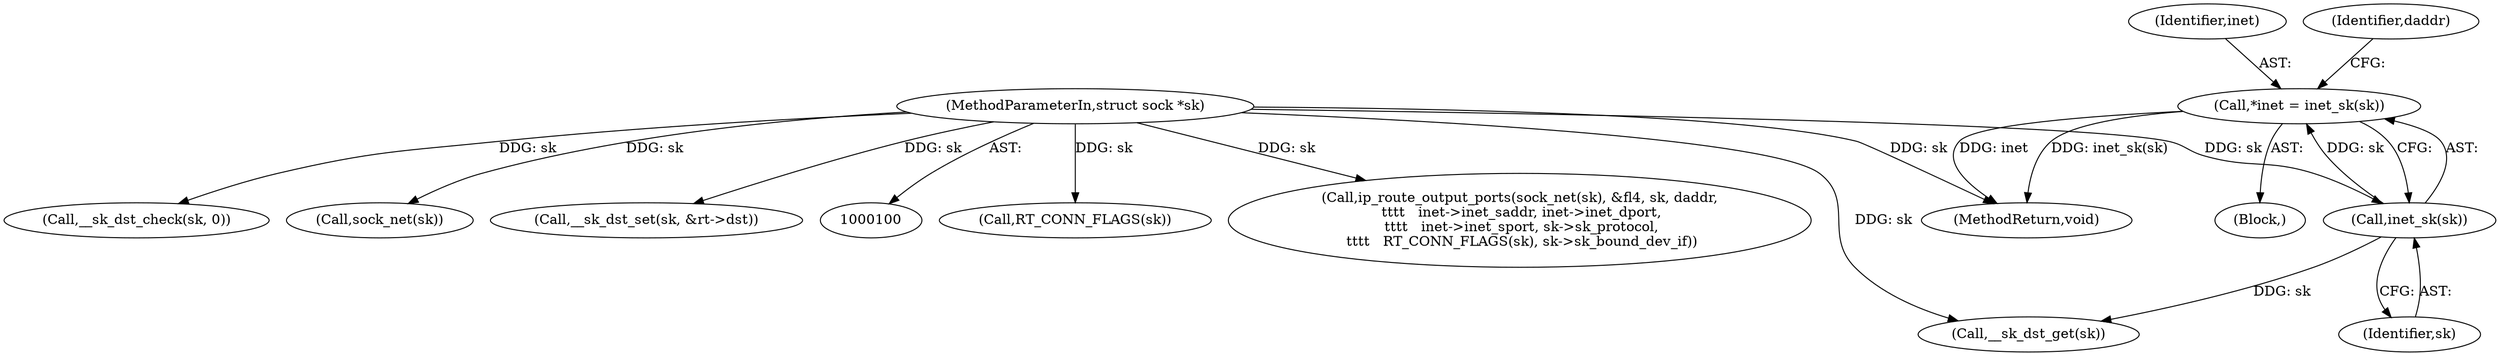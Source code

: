 digraph "0_linux_9709674e68646cee5a24e3000b3558d25412203a@pointer" {
"1000104" [label="(Call,*inet = inet_sk(sk))"];
"1000106" [label="(Call,inet_sk(sk))"];
"1000101" [label="(MethodParameterIn,struct sock *sk)"];
"1000169" [label="(Call,RT_CONN_FLAGS(sk))"];
"1000105" [label="(Identifier,inet)"];
"1000150" [label="(Call,ip_route_output_ports(sock_net(sk), &fl4, sk, daddr,\n \t\t\t\t   inet->inet_saddr, inet->inet_dport,\n \t\t\t\t   inet->inet_sport, sk->sk_protocol,\n \t\t\t\t   RT_CONN_FLAGS(sk), sk->sk_bound_dev_if))"];
"1000101" [label="(MethodParameterIn,struct sock *sk)"];
"1000120" [label="(Call,__sk_dst_get(sk))"];
"1000111" [label="(Identifier,daddr)"];
"1000122" [label="(Call,__sk_dst_check(sk, 0))"];
"1000151" [label="(Call,sock_net(sk))"];
"1000178" [label="(Call,__sk_dst_set(sk, &rt->dst))"];
"1000185" [label="(MethodReturn,void)"];
"1000107" [label="(Identifier,sk)"];
"1000104" [label="(Call,*inet = inet_sk(sk))"];
"1000102" [label="(Block,)"];
"1000106" [label="(Call,inet_sk(sk))"];
"1000104" -> "1000102"  [label="AST: "];
"1000104" -> "1000106"  [label="CFG: "];
"1000105" -> "1000104"  [label="AST: "];
"1000106" -> "1000104"  [label="AST: "];
"1000111" -> "1000104"  [label="CFG: "];
"1000104" -> "1000185"  [label="DDG: inet"];
"1000104" -> "1000185"  [label="DDG: inet_sk(sk)"];
"1000106" -> "1000104"  [label="DDG: sk"];
"1000106" -> "1000107"  [label="CFG: "];
"1000107" -> "1000106"  [label="AST: "];
"1000101" -> "1000106"  [label="DDG: sk"];
"1000106" -> "1000120"  [label="DDG: sk"];
"1000101" -> "1000100"  [label="AST: "];
"1000101" -> "1000185"  [label="DDG: sk"];
"1000101" -> "1000120"  [label="DDG: sk"];
"1000101" -> "1000122"  [label="DDG: sk"];
"1000101" -> "1000151"  [label="DDG: sk"];
"1000101" -> "1000150"  [label="DDG: sk"];
"1000101" -> "1000169"  [label="DDG: sk"];
"1000101" -> "1000178"  [label="DDG: sk"];
}
